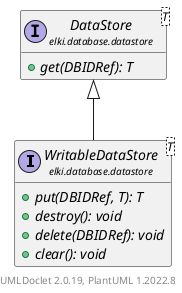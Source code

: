 @startuml
    remove .*\.(Instance|Par|Parameterizer|Factory)$
    set namespaceSeparator none
    hide empty fields
    hide empty methods

    interface "<size:14>WritableDataStore\n<size:10>elki.database.datastore" as elki.database.datastore.WritableDataStore<T> [[WritableDataStore.html]] {
        {abstract} +put(DBIDRef, T): T
        {abstract} +destroy(): void
        {abstract} +delete(DBIDRef): void
        {abstract} +clear(): void
    }

    interface "<size:14>DataStore\n<size:10>elki.database.datastore" as elki.database.datastore.DataStore<T> [[DataStore.html]] {
        {abstract} +get(DBIDRef): T
    }

    elki.database.datastore.DataStore <|-- elki.database.datastore.WritableDataStore

    center footer UMLDoclet 2.0.19, PlantUML 1.2022.8
@enduml
